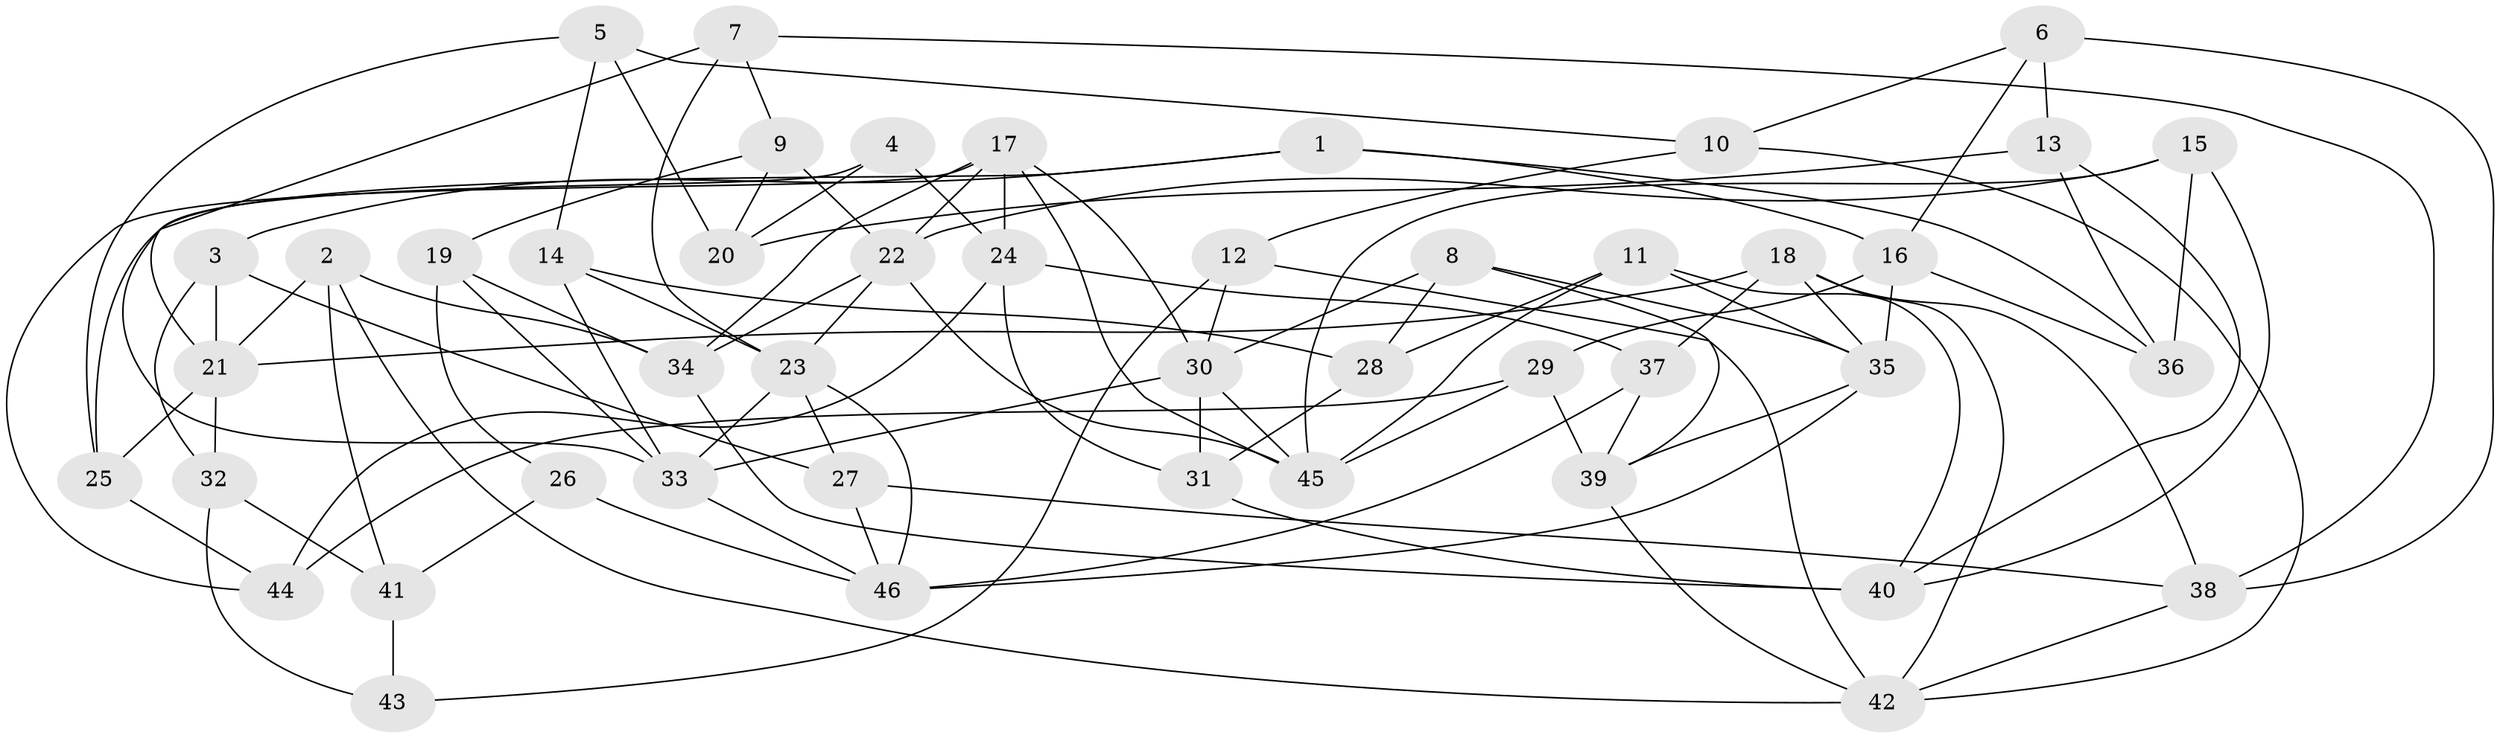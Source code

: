 // original degree distribution, {4: 1.0}
// Generated by graph-tools (version 1.1) at 2025/38/03/04/25 23:38:11]
// undirected, 46 vertices, 104 edges
graph export_dot {
  node [color=gray90,style=filled];
  1;
  2;
  3;
  4;
  5;
  6;
  7;
  8;
  9;
  10;
  11;
  12;
  13;
  14;
  15;
  16;
  17;
  18;
  19;
  20;
  21;
  22;
  23;
  24;
  25;
  26;
  27;
  28;
  29;
  30;
  31;
  32;
  33;
  34;
  35;
  36;
  37;
  38;
  39;
  40;
  41;
  42;
  43;
  44;
  45;
  46;
  1 -- 3 [weight=1.0];
  1 -- 16 [weight=1.0];
  1 -- 25 [weight=1.0];
  1 -- 36 [weight=1.0];
  2 -- 21 [weight=1.0];
  2 -- 34 [weight=1.0];
  2 -- 41 [weight=1.0];
  2 -- 42 [weight=1.0];
  3 -- 21 [weight=1.0];
  3 -- 27 [weight=1.0];
  3 -- 32 [weight=1.0];
  4 -- 20 [weight=1.0];
  4 -- 24 [weight=2.0];
  4 -- 33 [weight=1.0];
  5 -- 10 [weight=1.0];
  5 -- 14 [weight=1.0];
  5 -- 20 [weight=1.0];
  5 -- 25 [weight=1.0];
  6 -- 10 [weight=1.0];
  6 -- 13 [weight=1.0];
  6 -- 16 [weight=1.0];
  6 -- 38 [weight=1.0];
  7 -- 9 [weight=1.0];
  7 -- 21 [weight=1.0];
  7 -- 23 [weight=1.0];
  7 -- 38 [weight=1.0];
  8 -- 28 [weight=1.0];
  8 -- 30 [weight=1.0];
  8 -- 35 [weight=1.0];
  8 -- 39 [weight=1.0];
  9 -- 19 [weight=1.0];
  9 -- 20 [weight=1.0];
  9 -- 22 [weight=1.0];
  10 -- 12 [weight=1.0];
  10 -- 42 [weight=1.0];
  11 -- 28 [weight=1.0];
  11 -- 35 [weight=1.0];
  11 -- 40 [weight=1.0];
  11 -- 45 [weight=1.0];
  12 -- 30 [weight=1.0];
  12 -- 42 [weight=1.0];
  12 -- 43 [weight=1.0];
  13 -- 20 [weight=1.0];
  13 -- 36 [weight=1.0];
  13 -- 40 [weight=1.0];
  14 -- 23 [weight=1.0];
  14 -- 28 [weight=1.0];
  14 -- 33 [weight=1.0];
  15 -- 22 [weight=1.0];
  15 -- 36 [weight=1.0];
  15 -- 40 [weight=1.0];
  15 -- 45 [weight=1.0];
  16 -- 29 [weight=2.0];
  16 -- 35 [weight=1.0];
  16 -- 36 [weight=1.0];
  17 -- 22 [weight=1.0];
  17 -- 24 [weight=1.0];
  17 -- 30 [weight=1.0];
  17 -- 34 [weight=1.0];
  17 -- 44 [weight=1.0];
  17 -- 45 [weight=1.0];
  18 -- 21 [weight=1.0];
  18 -- 35 [weight=1.0];
  18 -- 37 [weight=1.0];
  18 -- 38 [weight=2.0];
  18 -- 42 [weight=1.0];
  19 -- 26 [weight=1.0];
  19 -- 33 [weight=1.0];
  19 -- 34 [weight=1.0];
  21 -- 25 [weight=1.0];
  21 -- 32 [weight=1.0];
  22 -- 23 [weight=1.0];
  22 -- 34 [weight=1.0];
  22 -- 45 [weight=1.0];
  23 -- 27 [weight=1.0];
  23 -- 33 [weight=1.0];
  23 -- 46 [weight=1.0];
  24 -- 31 [weight=1.0];
  24 -- 37 [weight=1.0];
  24 -- 44 [weight=1.0];
  25 -- 44 [weight=1.0];
  26 -- 41 [weight=2.0];
  26 -- 46 [weight=1.0];
  27 -- 38 [weight=1.0];
  27 -- 46 [weight=1.0];
  28 -- 31 [weight=1.0];
  29 -- 39 [weight=2.0];
  29 -- 44 [weight=1.0];
  29 -- 45 [weight=1.0];
  30 -- 31 [weight=1.0];
  30 -- 33 [weight=1.0];
  30 -- 45 [weight=1.0];
  31 -- 40 [weight=1.0];
  32 -- 41 [weight=1.0];
  32 -- 43 [weight=1.0];
  33 -- 46 [weight=1.0];
  34 -- 40 [weight=2.0];
  35 -- 39 [weight=1.0];
  35 -- 46 [weight=1.0];
  37 -- 39 [weight=1.0];
  37 -- 46 [weight=1.0];
  38 -- 42 [weight=1.0];
  39 -- 42 [weight=1.0];
  41 -- 43 [weight=2.0];
}
